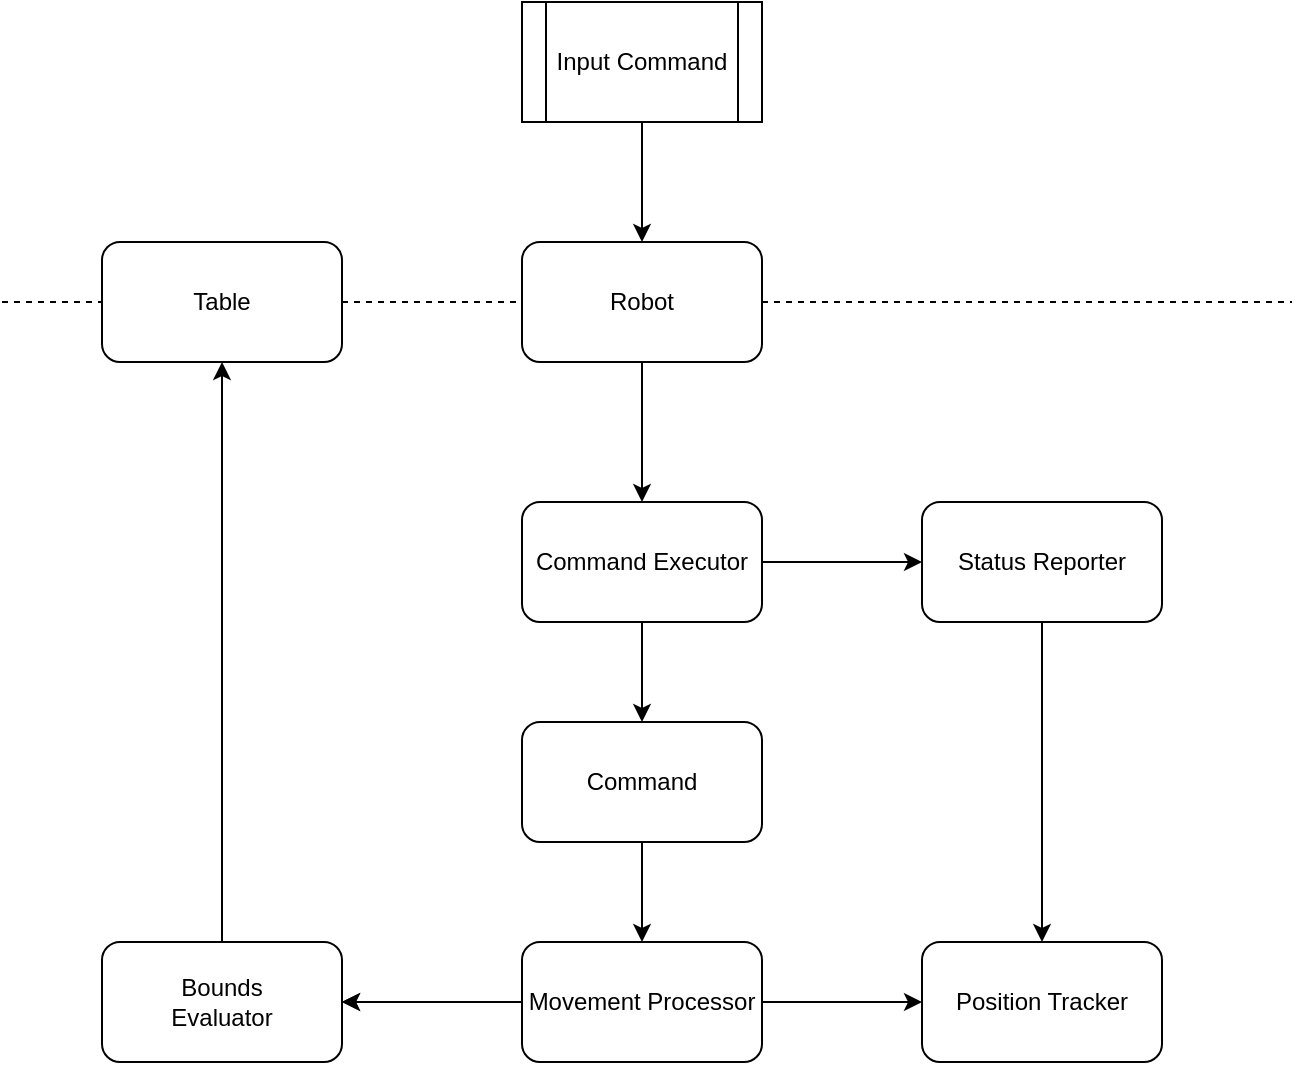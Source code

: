 <mxfile version="12.3.7" type="device" pages="1"><diagram id="akpmir3qc99eVaJcoXQg" name="Page-1"><mxGraphModel dx="1408" dy="699" grid="1" gridSize="10" guides="1" tooltips="1" connect="1" arrows="1" fold="1" page="1" pageScale="1" pageWidth="850" pageHeight="1100" math="0" shadow="0"><root><mxCell id="0"/><mxCell id="1" parent="0"/><mxCell id="Hxg0VLUiTIgRzBJV1_sf-1" value="" style="edgeStyle=orthogonalEdgeStyle;rounded=0;orthogonalLoop=1;jettySize=auto;html=1;" parent="1" source="UqKY9KZ0wwGH5bcxpzbT-2" target="UqKY9KZ0wwGH5bcxpzbT-5" edge="1"><mxGeometry relative="1" as="geometry"/></mxCell><mxCell id="aj5w-6IeZ7nbpTYa3P_P-11" style="edgeStyle=orthogonalEdgeStyle;rounded=0;orthogonalLoop=1;jettySize=auto;html=1;exitX=0.5;exitY=1;exitDx=0;exitDy=0;entryX=0.5;entryY=0;entryDx=0;entryDy=0;" edge="1" parent="1" source="UqKY9KZ0wwGH5bcxpzbT-2" target="aj5w-6IeZ7nbpTYa3P_P-4"><mxGeometry relative="1" as="geometry"/></mxCell><mxCell id="UqKY9KZ0wwGH5bcxpzbT-2" value="Command Executor" style="rounded=1;whiteSpace=wrap;html=1;" parent="1" vertex="1"><mxGeometry x="340" y="260" width="120" height="60" as="geometry"/></mxCell><mxCell id="UqKY9KZ0wwGH5bcxpzbT-19" style="edgeStyle=orthogonalEdgeStyle;rounded=0;orthogonalLoop=1;jettySize=auto;html=1;" parent="1" source="UqKY9KZ0wwGH5bcxpzbT-3" target="UqKY9KZ0wwGH5bcxpzbT-4" edge="1"><mxGeometry relative="1" as="geometry"/></mxCell><mxCell id="gSfj0qXfVvxFtboyUM4O-4" value="" style="edgeStyle=orthogonalEdgeStyle;rounded=0;orthogonalLoop=1;jettySize=auto;html=1;" parent="1" source="UqKY9KZ0wwGH5bcxpzbT-4" target="rXgWMbh6dKNnQ88YW4R1-1" edge="1"><mxGeometry relative="1" as="geometry"/></mxCell><mxCell id="gSfj0qXfVvxFtboyUM4O-8" value="" style="edgeStyle=orthogonalEdgeStyle;rounded=0;orthogonalLoop=1;jettySize=auto;html=1;" parent="1" source="UqKY9KZ0wwGH5bcxpzbT-3" target="UqKY9KZ0wwGH5bcxpzbT-6" edge="1"><mxGeometry relative="1" as="geometry"/></mxCell><mxCell id="UqKY9KZ0wwGH5bcxpzbT-3" value="Movement Processor" style="rounded=1;whiteSpace=wrap;html=1;" parent="1" vertex="1"><mxGeometry x="340" y="480" width="120" height="60" as="geometry"/></mxCell><mxCell id="aj5w-6IeZ7nbpTYa3P_P-3" value="" style="edgeStyle=orthogonalEdgeStyle;rounded=0;orthogonalLoop=1;jettySize=auto;html=1;entryX=0.5;entryY=0;entryDx=0;entryDy=0;" edge="1" parent="1" source="UqKY9KZ0wwGH5bcxpzbT-5" target="UqKY9KZ0wwGH5bcxpzbT-6"><mxGeometry relative="1" as="geometry"><mxPoint x="600" y="400" as="targetPoint"/></mxGeometry></mxCell><mxCell id="UqKY9KZ0wwGH5bcxpzbT-5" value="Status Reporter" style="rounded=1;whiteSpace=wrap;html=1;" parent="1" vertex="1"><mxGeometry x="540" y="260" width="120" height="60" as="geometry"/></mxCell><mxCell id="UqKY9KZ0wwGH5bcxpzbT-6" value="Position Tracker" style="rounded=1;whiteSpace=wrap;html=1;" parent="1" vertex="1"><mxGeometry x="540" y="480" width="120" height="60" as="geometry"/></mxCell><mxCell id="UqKY9KZ0wwGH5bcxpzbT-24" style="edgeStyle=orthogonalEdgeStyle;rounded=0;orthogonalLoop=1;jettySize=auto;html=1;entryX=0.5;entryY=0;entryDx=0;entryDy=0;" parent="1" source="UqKY9KZ0wwGH5bcxpzbT-15" target="UqKY9KZ0wwGH5bcxpzbT-22" edge="1"><mxGeometry relative="1" as="geometry"/></mxCell><mxCell id="UqKY9KZ0wwGH5bcxpzbT-15" value="Input Command" style="shape=process;whiteSpace=wrap;html=1;backgroundOutline=1;" parent="1" vertex="1"><mxGeometry x="340" y="10" width="120" height="60" as="geometry"/></mxCell><mxCell id="UqKY9KZ0wwGH5bcxpzbT-16" value="" style="endArrow=none;dashed=1;html=1;" parent="1" source="UqKY9KZ0wwGH5bcxpzbT-22" edge="1"><mxGeometry width="50" height="50" relative="1" as="geometry"><mxPoint x="125" y="160" as="sourcePoint"/><mxPoint x="725" y="160" as="targetPoint"/><Array as="points"/></mxGeometry></mxCell><mxCell id="Hxg0VLUiTIgRzBJV1_sf-3" value="" style="edgeStyle=orthogonalEdgeStyle;rounded=0;orthogonalLoop=1;jettySize=auto;html=1;" parent="1" source="UqKY9KZ0wwGH5bcxpzbT-22" target="UqKY9KZ0wwGH5bcxpzbT-2" edge="1"><mxGeometry relative="1" as="geometry"/></mxCell><mxCell id="UqKY9KZ0wwGH5bcxpzbT-22" value="Robot" style="rounded=1;whiteSpace=wrap;html=1;" parent="1" vertex="1"><mxGeometry x="340" y="130" width="120" height="60" as="geometry"/></mxCell><mxCell id="gSfj0qXfVvxFtboyUM4O-3" value="" style="endArrow=none;dashed=1;html=1;entryX=0;entryY=0.5;entryDx=0;entryDy=0;" parent="1" target="UqKY9KZ0wwGH5bcxpzbT-22" edge="1" source="rXgWMbh6dKNnQ88YW4R1-1"><mxGeometry width="50" height="50" relative="1" as="geometry"><mxPoint x="80" y="160" as="sourcePoint"/><mxPoint x="140" y="540" as="targetPoint"/></mxGeometry></mxCell><mxCell id="UqKY9KZ0wwGH5bcxpzbT-4" value="Bounds&lt;br&gt;Evaluator" style="rounded=1;whiteSpace=wrap;html=1;" parent="1" vertex="1"><mxGeometry x="130" y="480" width="120" height="60" as="geometry"/></mxCell><mxCell id="gSfj0qXfVvxFtboyUM4O-9" value="" style="edgeStyle=orthogonalEdgeStyle;rounded=0;orthogonalLoop=1;jettySize=auto;html=1;" parent="1" source="UqKY9KZ0wwGH5bcxpzbT-3" target="UqKY9KZ0wwGH5bcxpzbT-4" edge="1"><mxGeometry relative="1" as="geometry"><mxPoint x="380" y="650" as="sourcePoint"/><mxPoint x="280" y="580" as="targetPoint"/></mxGeometry></mxCell><mxCell id="rXgWMbh6dKNnQ88YW4R1-1" value="Table" style="rounded=1;whiteSpace=wrap;html=1;" parent="1" vertex="1"><mxGeometry x="130" y="130" width="120" height="60" as="geometry"/></mxCell><mxCell id="aj5w-6IeZ7nbpTYa3P_P-1" value="" style="endArrow=none;dashed=1;html=1;entryX=0;entryY=0.5;entryDx=0;entryDy=0;" edge="1" parent="1" target="rXgWMbh6dKNnQ88YW4R1-1"><mxGeometry width="50" height="50" relative="1" as="geometry"><mxPoint x="80" y="160" as="sourcePoint"/><mxPoint x="340" y="160" as="targetPoint"/></mxGeometry></mxCell><mxCell id="aj5w-6IeZ7nbpTYa3P_P-6" value="" style="edgeStyle=orthogonalEdgeStyle;rounded=0;orthogonalLoop=1;jettySize=auto;html=1;" edge="1" parent="1" source="aj5w-6IeZ7nbpTYa3P_P-4" target="UqKY9KZ0wwGH5bcxpzbT-3"><mxGeometry relative="1" as="geometry"/></mxCell><mxCell id="aj5w-6IeZ7nbpTYa3P_P-4" value="Command" style="rounded=1;whiteSpace=wrap;html=1;" vertex="1" parent="1"><mxGeometry x="340" y="370" width="120" height="60" as="geometry"/></mxCell></root></mxGraphModel></diagram></mxfile>